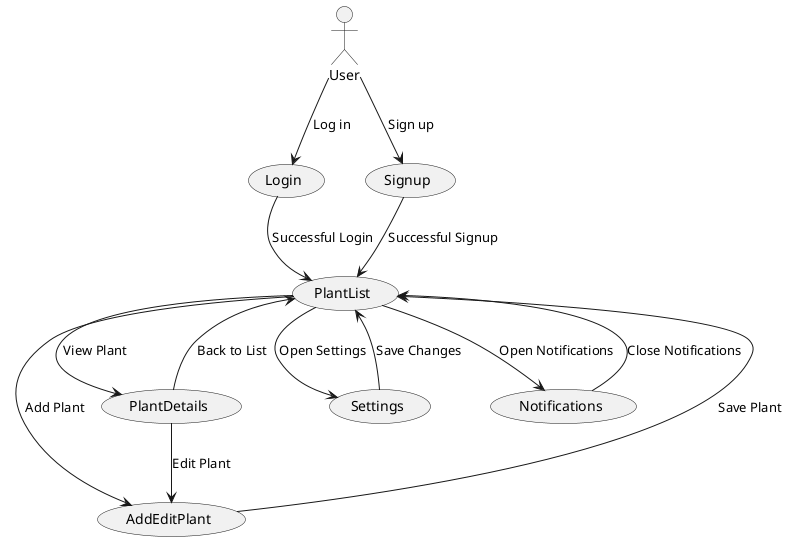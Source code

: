 @startuml
!define AWSPUML https://raw.githubusercontent.com/awslabs/aws-icons-for-plantuml/v15.0.0/Legacy.2020

actor User

User --> (Login) : Log in
User --> (Signup) : Sign up

(Login) --> (PlantList) : Successful Login
(Signup) --> (PlantList) : Successful Signup

(PlantList) --> (AddEditPlant) : Add Plant
(PlantList) --> (PlantDetails) : View Plant
(PlantList) --> (Settings) : Open Settings
(PlantList) --> (Notifications) : Open Notifications

(AddEditPlant) --> (PlantList) : Save Plant
(PlantDetails) --> (PlantList) : Back to List
(PlantDetails) --> (AddEditPlant) : Edit Plant
(Settings) --> (PlantList) : Save Changes
(Notifications) --> (PlantList) : Close Notifications

@enduml
